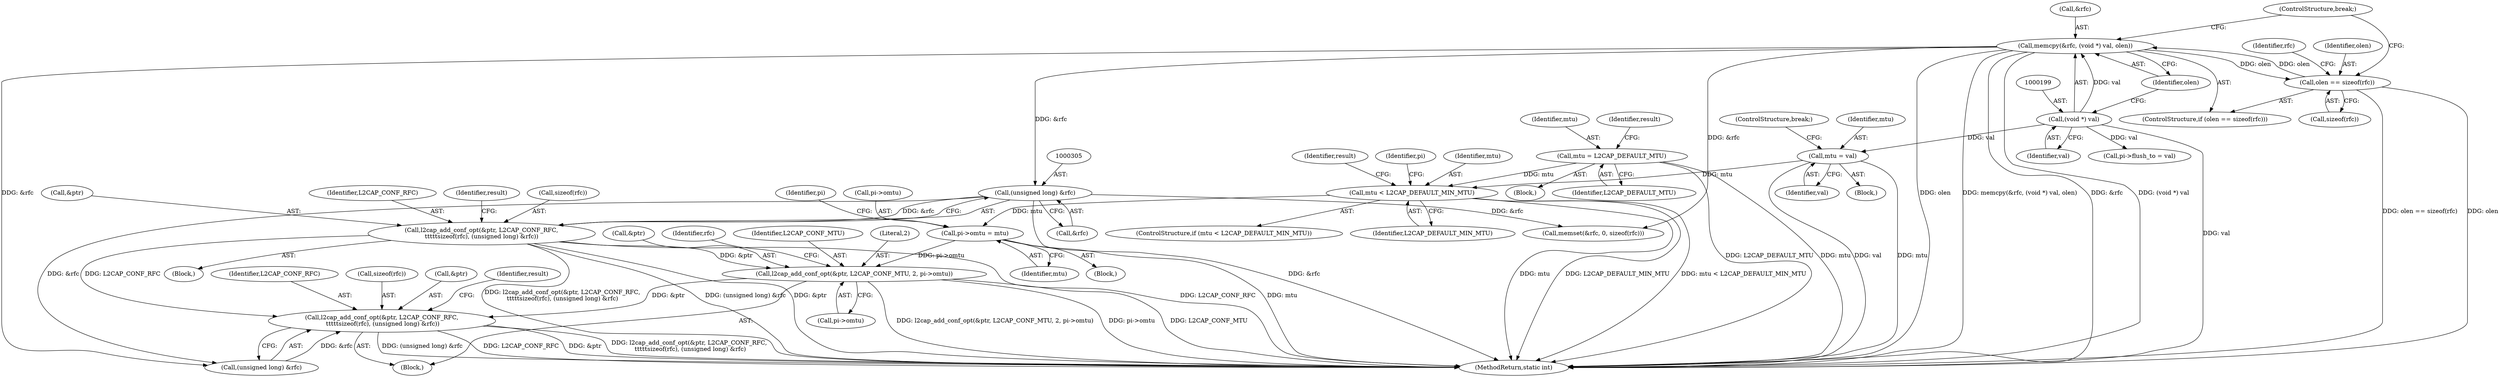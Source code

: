 digraph "0_linux_f2fcfcd670257236ebf2088bbdf26f6a8ef459fe_3@pointer" {
"1000332" [label="(Call,l2cap_add_conf_opt(&ptr, L2CAP_CONF_MTU, 2, pi->omtu))"];
"1000298" [label="(Call,l2cap_add_conf_opt(&ptr, L2CAP_CONF_RFC,\n\t\t\t\t\tsizeof(rfc), (unsigned long) &rfc))"];
"1000304" [label="(Call,(unsigned long) &rfc)"];
"1000195" [label="(Call,memcpy(&rfc, (void *) val, olen))"];
"1000198" [label="(Call,(void *) val)"];
"1000191" [label="(Call,olen == sizeof(rfc))"];
"1000322" [label="(Call,pi->omtu = mtu)"];
"1000314" [label="(Call,mtu < L2CAP_DEFAULT_MIN_MTU)"];
"1000138" [label="(Call,mtu = L2CAP_DEFAULT_MTU)"];
"1000176" [label="(Call,mtu = val)"];
"1000433" [label="(Call,l2cap_add_conf_opt(&ptr, L2CAP_CONF_RFC,\n \t\t\t\t\tsizeof(rfc), (unsigned long) &rfc))"];
"1000433" [label="(Call,l2cap_add_conf_opt(&ptr, L2CAP_CONF_RFC,\n \t\t\t\t\tsizeof(rfc), (unsigned long) &rfc))"];
"1000324" [label="(Identifier,pi)"];
"1000326" [label="(Identifier,mtu)"];
"1000312" [label="(Block,)"];
"1000437" [label="(Call,sizeof(rfc))"];
"1000439" [label="(Call,(unsigned long) &rfc)"];
"1000476" [label="(MethodReturn,static int)"];
"1000138" [label="(Call,mtu = L2CAP_DEFAULT_MTU)"];
"1000302" [label="(Call,sizeof(rfc))"];
"1000179" [label="(ControlStructure,break;)"];
"1000332" [label="(Call,l2cap_add_conf_opt(&ptr, L2CAP_CONF_MTU, 2, pi->omtu))"];
"1000299" [label="(Call,&ptr)"];
"1000278" [label="(Block,)"];
"1000197" [label="(Identifier,rfc)"];
"1000315" [label="(Identifier,mtu)"];
"1000298" [label="(Call,l2cap_add_conf_opt(&ptr, L2CAP_CONF_RFC,\n\t\t\t\t\tsizeof(rfc), (unsigned long) &rfc))"];
"1000333" [label="(Call,&ptr)"];
"1000196" [label="(Call,&rfc)"];
"1000420" [label="(Call,memset(&rfc, 0, sizeof(rfc)))"];
"1000174" [label="(Block,)"];
"1000178" [label="(Identifier,val)"];
"1000193" [label="(Call,sizeof(rfc))"];
"1000323" [label="(Call,pi->omtu)"];
"1000191" [label="(Call,olen == sizeof(rfc))"];
"1000304" [label="(Call,(unsigned long) &rfc)"];
"1000190" [label="(ControlStructure,if (olen == sizeof(rfc)))"];
"1000342" [label="(Identifier,rfc)"];
"1000322" [label="(Call,pi->omtu = mtu)"];
"1000176" [label="(Call,mtu = val)"];
"1000301" [label="(Identifier,L2CAP_CONF_RFC)"];
"1000318" [label="(Identifier,result)"];
"1000434" [label="(Call,&ptr)"];
"1000306" [label="(Call,&rfc)"];
"1000200" [label="(Identifier,val)"];
"1000335" [label="(Identifier,L2CAP_CONF_MTU)"];
"1000198" [label="(Call,(void *) val)"];
"1000192" [label="(Identifier,olen)"];
"1000310" [label="(Identifier,result)"];
"1000195" [label="(Call,memcpy(&rfc, (void *) val, olen))"];
"1000313" [label="(ControlStructure,if (mtu < L2CAP_DEFAULT_MIN_MTU))"];
"1000336" [label="(Literal,2)"];
"1000445" [label="(Identifier,result)"];
"1000337" [label="(Call,pi->omtu)"];
"1000201" [label="(Identifier,olen)"];
"1000181" [label="(Call,pi->flush_to = val)"];
"1000321" [label="(Block,)"];
"1000177" [label="(Identifier,mtu)"];
"1000329" [label="(Identifier,pi)"];
"1000316" [label="(Identifier,L2CAP_DEFAULT_MIN_MTU)"];
"1000202" [label="(ControlStructure,break;)"];
"1000139" [label="(Identifier,mtu)"];
"1000143" [label="(Identifier,result)"];
"1000436" [label="(Identifier,L2CAP_CONF_RFC)"];
"1000314" [label="(Call,mtu < L2CAP_DEFAULT_MIN_MTU)"];
"1000104" [label="(Block,)"];
"1000140" [label="(Identifier,L2CAP_DEFAULT_MTU)"];
"1000332" -> "1000312"  [label="AST: "];
"1000332" -> "1000337"  [label="CFG: "];
"1000333" -> "1000332"  [label="AST: "];
"1000335" -> "1000332"  [label="AST: "];
"1000336" -> "1000332"  [label="AST: "];
"1000337" -> "1000332"  [label="AST: "];
"1000342" -> "1000332"  [label="CFG: "];
"1000332" -> "1000476"  [label="DDG: l2cap_add_conf_opt(&ptr, L2CAP_CONF_MTU, 2, pi->omtu)"];
"1000332" -> "1000476"  [label="DDG: pi->omtu"];
"1000332" -> "1000476"  [label="DDG: L2CAP_CONF_MTU"];
"1000298" -> "1000332"  [label="DDG: &ptr"];
"1000322" -> "1000332"  [label="DDG: pi->omtu"];
"1000332" -> "1000433"  [label="DDG: &ptr"];
"1000298" -> "1000278"  [label="AST: "];
"1000298" -> "1000304"  [label="CFG: "];
"1000299" -> "1000298"  [label="AST: "];
"1000301" -> "1000298"  [label="AST: "];
"1000302" -> "1000298"  [label="AST: "];
"1000304" -> "1000298"  [label="AST: "];
"1000310" -> "1000298"  [label="CFG: "];
"1000298" -> "1000476"  [label="DDG: l2cap_add_conf_opt(&ptr, L2CAP_CONF_RFC,\n\t\t\t\t\tsizeof(rfc), (unsigned long) &rfc)"];
"1000298" -> "1000476"  [label="DDG: (unsigned long) &rfc"];
"1000298" -> "1000476"  [label="DDG: &ptr"];
"1000298" -> "1000476"  [label="DDG: L2CAP_CONF_RFC"];
"1000304" -> "1000298"  [label="DDG: &rfc"];
"1000298" -> "1000433"  [label="DDG: L2CAP_CONF_RFC"];
"1000304" -> "1000306"  [label="CFG: "];
"1000305" -> "1000304"  [label="AST: "];
"1000306" -> "1000304"  [label="AST: "];
"1000304" -> "1000476"  [label="DDG: &rfc"];
"1000195" -> "1000304"  [label="DDG: &rfc"];
"1000304" -> "1000420"  [label="DDG: &rfc"];
"1000304" -> "1000439"  [label="DDG: &rfc"];
"1000195" -> "1000190"  [label="AST: "];
"1000195" -> "1000201"  [label="CFG: "];
"1000196" -> "1000195"  [label="AST: "];
"1000198" -> "1000195"  [label="AST: "];
"1000201" -> "1000195"  [label="AST: "];
"1000202" -> "1000195"  [label="CFG: "];
"1000195" -> "1000476"  [label="DDG: olen"];
"1000195" -> "1000476"  [label="DDG: memcpy(&rfc, (void *) val, olen)"];
"1000195" -> "1000476"  [label="DDG: &rfc"];
"1000195" -> "1000476"  [label="DDG: (void *) val"];
"1000195" -> "1000191"  [label="DDG: olen"];
"1000198" -> "1000195"  [label="DDG: val"];
"1000191" -> "1000195"  [label="DDG: olen"];
"1000195" -> "1000420"  [label="DDG: &rfc"];
"1000195" -> "1000439"  [label="DDG: &rfc"];
"1000198" -> "1000200"  [label="CFG: "];
"1000199" -> "1000198"  [label="AST: "];
"1000200" -> "1000198"  [label="AST: "];
"1000201" -> "1000198"  [label="CFG: "];
"1000198" -> "1000476"  [label="DDG: val"];
"1000198" -> "1000176"  [label="DDG: val"];
"1000198" -> "1000181"  [label="DDG: val"];
"1000191" -> "1000190"  [label="AST: "];
"1000191" -> "1000193"  [label="CFG: "];
"1000192" -> "1000191"  [label="AST: "];
"1000193" -> "1000191"  [label="AST: "];
"1000197" -> "1000191"  [label="CFG: "];
"1000202" -> "1000191"  [label="CFG: "];
"1000191" -> "1000476"  [label="DDG: olen == sizeof(rfc)"];
"1000191" -> "1000476"  [label="DDG: olen"];
"1000322" -> "1000321"  [label="AST: "];
"1000322" -> "1000326"  [label="CFG: "];
"1000323" -> "1000322"  [label="AST: "];
"1000326" -> "1000322"  [label="AST: "];
"1000329" -> "1000322"  [label="CFG: "];
"1000322" -> "1000476"  [label="DDG: mtu"];
"1000314" -> "1000322"  [label="DDG: mtu"];
"1000314" -> "1000313"  [label="AST: "];
"1000314" -> "1000316"  [label="CFG: "];
"1000315" -> "1000314"  [label="AST: "];
"1000316" -> "1000314"  [label="AST: "];
"1000318" -> "1000314"  [label="CFG: "];
"1000324" -> "1000314"  [label="CFG: "];
"1000314" -> "1000476"  [label="DDG: mtu"];
"1000314" -> "1000476"  [label="DDG: L2CAP_DEFAULT_MIN_MTU"];
"1000314" -> "1000476"  [label="DDG: mtu < L2CAP_DEFAULT_MIN_MTU"];
"1000138" -> "1000314"  [label="DDG: mtu"];
"1000176" -> "1000314"  [label="DDG: mtu"];
"1000138" -> "1000104"  [label="AST: "];
"1000138" -> "1000140"  [label="CFG: "];
"1000139" -> "1000138"  [label="AST: "];
"1000140" -> "1000138"  [label="AST: "];
"1000143" -> "1000138"  [label="CFG: "];
"1000138" -> "1000476"  [label="DDG: mtu"];
"1000138" -> "1000476"  [label="DDG: L2CAP_DEFAULT_MTU"];
"1000176" -> "1000174"  [label="AST: "];
"1000176" -> "1000178"  [label="CFG: "];
"1000177" -> "1000176"  [label="AST: "];
"1000178" -> "1000176"  [label="AST: "];
"1000179" -> "1000176"  [label="CFG: "];
"1000176" -> "1000476"  [label="DDG: val"];
"1000176" -> "1000476"  [label="DDG: mtu"];
"1000433" -> "1000312"  [label="AST: "];
"1000433" -> "1000439"  [label="CFG: "];
"1000434" -> "1000433"  [label="AST: "];
"1000436" -> "1000433"  [label="AST: "];
"1000437" -> "1000433"  [label="AST: "];
"1000439" -> "1000433"  [label="AST: "];
"1000445" -> "1000433"  [label="CFG: "];
"1000433" -> "1000476"  [label="DDG: L2CAP_CONF_RFC"];
"1000433" -> "1000476"  [label="DDG: &ptr"];
"1000433" -> "1000476"  [label="DDG: l2cap_add_conf_opt(&ptr, L2CAP_CONF_RFC,\n \t\t\t\t\tsizeof(rfc), (unsigned long) &rfc)"];
"1000433" -> "1000476"  [label="DDG: (unsigned long) &rfc"];
"1000439" -> "1000433"  [label="DDG: &rfc"];
}

